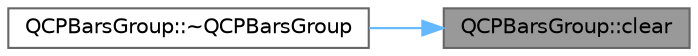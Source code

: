 digraph "QCPBarsGroup::clear"
{
 // LATEX_PDF_SIZE
  bgcolor="transparent";
  edge [fontname=Helvetica,fontsize=10,labelfontname=Helvetica,labelfontsize=10];
  node [fontname=Helvetica,fontsize=10,shape=box,height=0.2,width=0.4];
  rankdir="RL";
  Node1 [label="QCPBarsGroup::clear",height=0.2,width=0.4,color="gray40", fillcolor="grey60", style="filled", fontcolor="black",tooltip=" "];
  Node1 -> Node2 [dir="back",color="steelblue1",style="solid"];
  Node2 [label="QCPBarsGroup::~QCPBarsGroup",height=0.2,width=0.4,color="grey40", fillcolor="white", style="filled",URL="$class_q_c_p_bars_group.html#adb9475bcb6a5f18c8918e17d939d8dbd",tooltip=" "];
}
